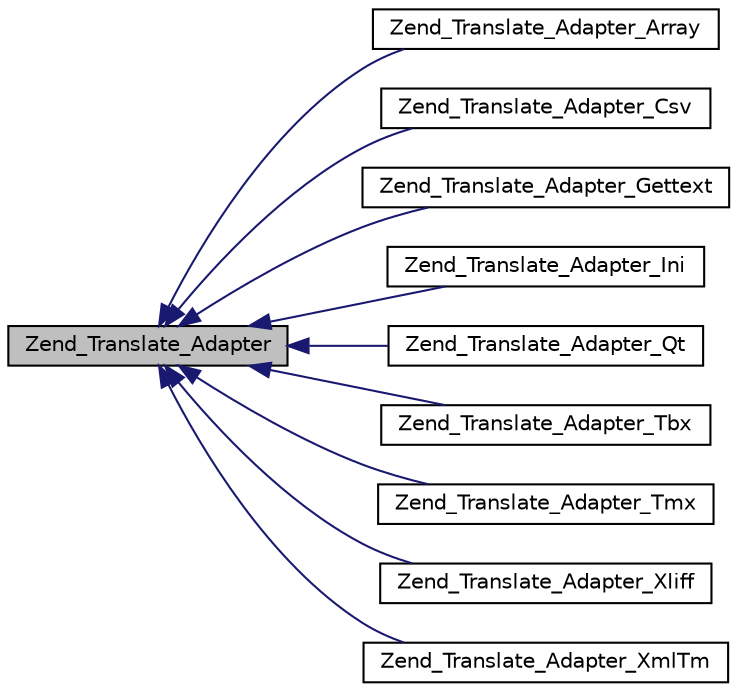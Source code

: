 digraph G
{
  edge [fontname="Helvetica",fontsize="10",labelfontname="Helvetica",labelfontsize="10"];
  node [fontname="Helvetica",fontsize="10",shape=record];
  rankdir="LR";
  Node1 [label="Zend_Translate_Adapter",height=0.2,width=0.4,color="black", fillcolor="grey75", style="filled" fontcolor="black"];
  Node1 -> Node2 [dir="back",color="midnightblue",fontsize="10",style="solid",fontname="Helvetica"];
  Node2 [label="Zend_Translate_Adapter_Array",height=0.2,width=0.4,color="black", fillcolor="white", style="filled",URL="$class_zend___translate___adapter___array.html"];
  Node1 -> Node3 [dir="back",color="midnightblue",fontsize="10",style="solid",fontname="Helvetica"];
  Node3 [label="Zend_Translate_Adapter_Csv",height=0.2,width=0.4,color="black", fillcolor="white", style="filled",URL="$class_zend___translate___adapter___csv.html"];
  Node1 -> Node4 [dir="back",color="midnightblue",fontsize="10",style="solid",fontname="Helvetica"];
  Node4 [label="Zend_Translate_Adapter_Gettext",height=0.2,width=0.4,color="black", fillcolor="white", style="filled",URL="$class_zend___translate___adapter___gettext.html"];
  Node1 -> Node5 [dir="back",color="midnightblue",fontsize="10",style="solid",fontname="Helvetica"];
  Node5 [label="Zend_Translate_Adapter_Ini",height=0.2,width=0.4,color="black", fillcolor="white", style="filled",URL="$class_zend___translate___adapter___ini.html"];
  Node1 -> Node6 [dir="back",color="midnightblue",fontsize="10",style="solid",fontname="Helvetica"];
  Node6 [label="Zend_Translate_Adapter_Qt",height=0.2,width=0.4,color="black", fillcolor="white", style="filled",URL="$class_zend___translate___adapter___qt.html"];
  Node1 -> Node7 [dir="back",color="midnightblue",fontsize="10",style="solid",fontname="Helvetica"];
  Node7 [label="Zend_Translate_Adapter_Tbx",height=0.2,width=0.4,color="black", fillcolor="white", style="filled",URL="$class_zend___translate___adapter___tbx.html"];
  Node1 -> Node8 [dir="back",color="midnightblue",fontsize="10",style="solid",fontname="Helvetica"];
  Node8 [label="Zend_Translate_Adapter_Tmx",height=0.2,width=0.4,color="black", fillcolor="white", style="filled",URL="$class_zend___translate___adapter___tmx.html"];
  Node1 -> Node9 [dir="back",color="midnightblue",fontsize="10",style="solid",fontname="Helvetica"];
  Node9 [label="Zend_Translate_Adapter_Xliff",height=0.2,width=0.4,color="black", fillcolor="white", style="filled",URL="$class_zend___translate___adapter___xliff.html"];
  Node1 -> Node10 [dir="back",color="midnightblue",fontsize="10",style="solid",fontname="Helvetica"];
  Node10 [label="Zend_Translate_Adapter_XmlTm",height=0.2,width=0.4,color="black", fillcolor="white", style="filled",URL="$class_zend___translate___adapter___xml_tm.html"];
}
